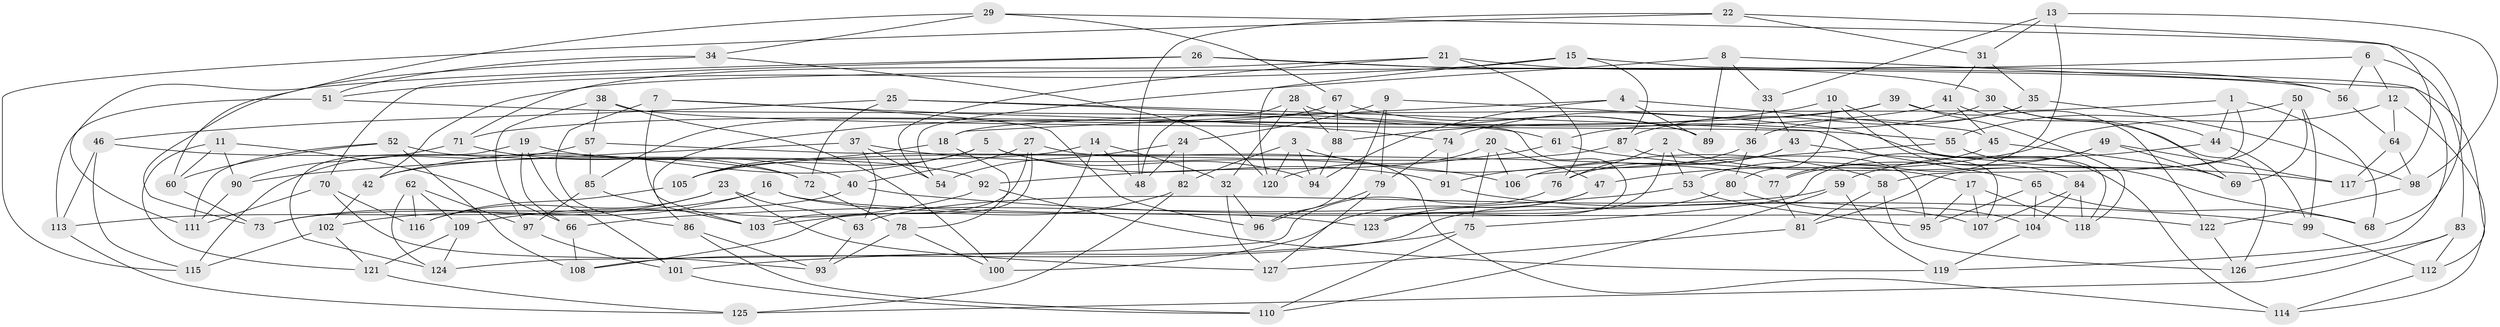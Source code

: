 // Generated by graph-tools (version 1.1) at 2025/38/03/09/25 02:38:17]
// undirected, 127 vertices, 254 edges
graph export_dot {
graph [start="1"]
  node [color=gray90,style=filled];
  1;
  2;
  3;
  4;
  5;
  6;
  7;
  8;
  9;
  10;
  11;
  12;
  13;
  14;
  15;
  16;
  17;
  18;
  19;
  20;
  21;
  22;
  23;
  24;
  25;
  26;
  27;
  28;
  29;
  30;
  31;
  32;
  33;
  34;
  35;
  36;
  37;
  38;
  39;
  40;
  41;
  42;
  43;
  44;
  45;
  46;
  47;
  48;
  49;
  50;
  51;
  52;
  53;
  54;
  55;
  56;
  57;
  58;
  59;
  60;
  61;
  62;
  63;
  64;
  65;
  66;
  67;
  68;
  69;
  70;
  71;
  72;
  73;
  74;
  75;
  76;
  77;
  78;
  79;
  80;
  81;
  82;
  83;
  84;
  85;
  86;
  87;
  88;
  89;
  90;
  91;
  92;
  93;
  94;
  95;
  96;
  97;
  98;
  99;
  100;
  101;
  102;
  103;
  104;
  105;
  106;
  107;
  108;
  109;
  110;
  111;
  112;
  113;
  114;
  115;
  116;
  117;
  118;
  119;
  120;
  121;
  122;
  123;
  124;
  125;
  126;
  127;
  1 -- 18;
  1 -- 44;
  1 -- 68;
  1 -- 58;
  2 -- 17;
  2 -- 76;
  2 -- 123;
  2 -- 53;
  3 -- 82;
  3 -- 120;
  3 -- 94;
  3 -- 58;
  4 -- 89;
  4 -- 94;
  4 -- 18;
  4 -- 45;
  5 -- 94;
  5 -- 91;
  5 -- 105;
  5 -- 42;
  6 -- 83;
  6 -- 12;
  6 -- 56;
  6 -- 42;
  7 -- 86;
  7 -- 74;
  7 -- 103;
  7 -- 96;
  8 -- 54;
  8 -- 119;
  8 -- 33;
  8 -- 89;
  9 -- 114;
  9 -- 79;
  9 -- 24;
  9 -- 96;
  10 -- 84;
  10 -- 80;
  10 -- 118;
  10 -- 88;
  11 -- 121;
  11 -- 60;
  11 -- 90;
  11 -- 66;
  12 -- 47;
  12 -- 114;
  12 -- 64;
  13 -- 77;
  13 -- 31;
  13 -- 98;
  13 -- 33;
  14 -- 100;
  14 -- 32;
  14 -- 48;
  14 -- 42;
  15 -- 112;
  15 -- 120;
  15 -- 51;
  15 -- 87;
  16 -- 123;
  16 -- 102;
  16 -- 122;
  16 -- 113;
  17 -- 95;
  17 -- 107;
  17 -- 118;
  18 -- 78;
  18 -- 105;
  19 -- 101;
  19 -- 66;
  19 -- 40;
  19 -- 124;
  20 -- 106;
  20 -- 120;
  20 -- 75;
  20 -- 47;
  21 -- 56;
  21 -- 71;
  21 -- 76;
  21 -- 54;
  22 -- 117;
  22 -- 48;
  22 -- 115;
  22 -- 31;
  23 -- 127;
  23 -- 116;
  23 -- 73;
  23 -- 63;
  24 -- 48;
  24 -- 82;
  24 -- 54;
  25 -- 46;
  25 -- 123;
  25 -- 107;
  25 -- 72;
  26 -- 70;
  26 -- 111;
  26 -- 56;
  26 -- 30;
  27 -- 114;
  27 -- 108;
  27 -- 40;
  27 -- 103;
  28 -- 89;
  28 -- 88;
  28 -- 32;
  28 -- 48;
  29 -- 60;
  29 -- 34;
  29 -- 67;
  29 -- 68;
  30 -- 69;
  30 -- 44;
  30 -- 61;
  31 -- 41;
  31 -- 35;
  32 -- 127;
  32 -- 96;
  33 -- 43;
  33 -- 36;
  34 -- 120;
  34 -- 73;
  34 -- 51;
  35 -- 87;
  35 -- 98;
  35 -- 36;
  36 -- 80;
  36 -- 91;
  37 -- 90;
  37 -- 106;
  37 -- 63;
  37 -- 54;
  38 -- 57;
  38 -- 97;
  38 -- 100;
  38 -- 55;
  39 -- 71;
  39 -- 118;
  39 -- 122;
  39 -- 74;
  40 -- 73;
  40 -- 99;
  41 -- 45;
  41 -- 126;
  41 -- 86;
  42 -- 102;
  43 -- 65;
  43 -- 76;
  43 -- 106;
  44 -- 99;
  44 -- 59;
  45 -- 69;
  45 -- 53;
  46 -- 115;
  46 -- 72;
  46 -- 113;
  47 -- 123;
  47 -- 100;
  49 -- 77;
  49 -- 75;
  49 -- 117;
  49 -- 69;
  50 -- 81;
  50 -- 55;
  50 -- 69;
  50 -- 99;
  51 -- 61;
  51 -- 113;
  52 -- 111;
  52 -- 60;
  52 -- 92;
  52 -- 108;
  53 -- 95;
  53 -- 66;
  55 -- 68;
  55 -- 106;
  56 -- 64;
  57 -- 77;
  57 -- 85;
  57 -- 115;
  58 -- 126;
  58 -- 81;
  59 -- 110;
  59 -- 63;
  59 -- 119;
  60 -- 73;
  61 -- 117;
  61 -- 92;
  62 -- 97;
  62 -- 124;
  62 -- 109;
  62 -- 116;
  63 -- 93;
  64 -- 98;
  64 -- 117;
  65 -- 95;
  65 -- 68;
  65 -- 104;
  66 -- 108;
  67 -- 89;
  67 -- 88;
  67 -- 85;
  70 -- 111;
  70 -- 93;
  70 -- 116;
  71 -- 72;
  71 -- 90;
  72 -- 78;
  74 -- 91;
  74 -- 79;
  75 -- 101;
  75 -- 110;
  76 -- 124;
  77 -- 81;
  78 -- 93;
  78 -- 100;
  79 -- 127;
  79 -- 96;
  80 -- 108;
  80 -- 104;
  81 -- 127;
  82 -- 125;
  82 -- 103;
  83 -- 125;
  83 -- 112;
  83 -- 126;
  84 -- 107;
  84 -- 118;
  84 -- 104;
  85 -- 97;
  85 -- 103;
  86 -- 93;
  86 -- 110;
  87 -- 105;
  87 -- 95;
  88 -- 94;
  90 -- 111;
  91 -- 107;
  92 -- 119;
  92 -- 109;
  97 -- 101;
  98 -- 122;
  99 -- 112;
  101 -- 110;
  102 -- 121;
  102 -- 115;
  104 -- 119;
  105 -- 116;
  109 -- 124;
  109 -- 121;
  112 -- 114;
  113 -- 125;
  121 -- 125;
  122 -- 126;
}
